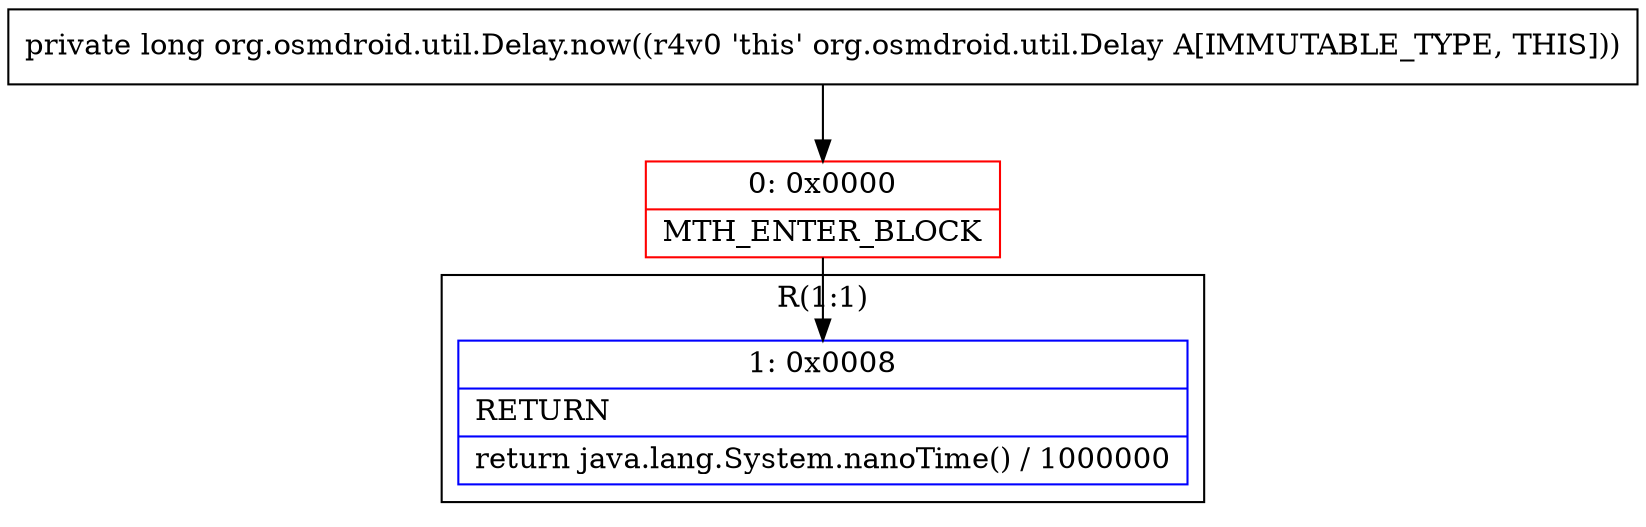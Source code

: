 digraph "CFG fororg.osmdroid.util.Delay.now()J" {
subgraph cluster_Region_581638222 {
label = "R(1:1)";
node [shape=record,color=blue];
Node_1 [shape=record,label="{1\:\ 0x0008|RETURN\l|return java.lang.System.nanoTime() \/ 1000000\l}"];
}
Node_0 [shape=record,color=red,label="{0\:\ 0x0000|MTH_ENTER_BLOCK\l}"];
MethodNode[shape=record,label="{private long org.osmdroid.util.Delay.now((r4v0 'this' org.osmdroid.util.Delay A[IMMUTABLE_TYPE, THIS])) }"];
MethodNode -> Node_0;
Node_0 -> Node_1;
}

